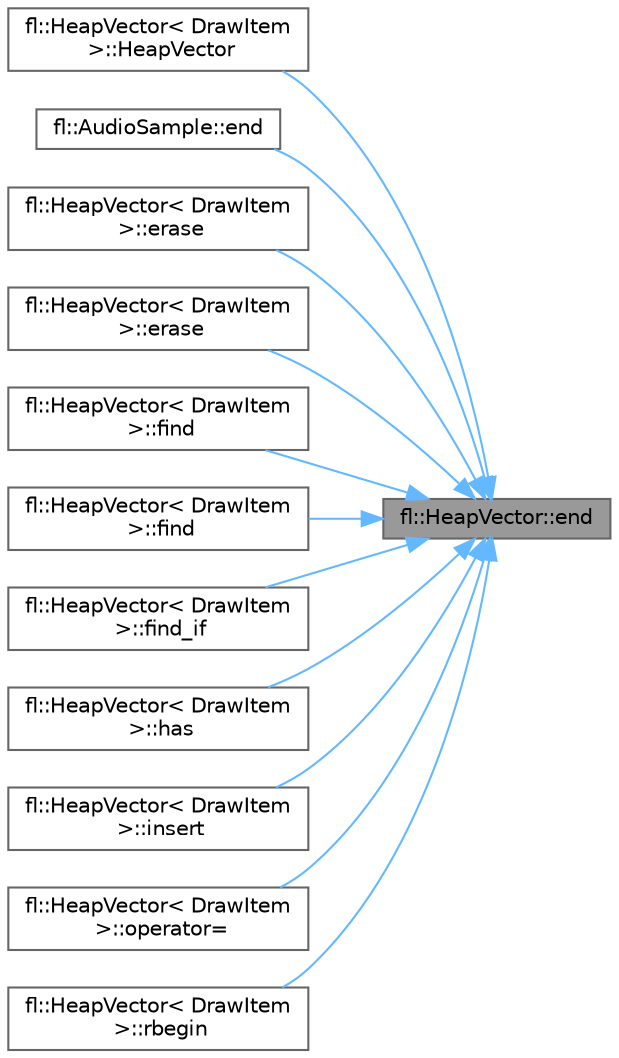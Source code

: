 digraph "fl::HeapVector::end"
{
 // INTERACTIVE_SVG=YES
 // LATEX_PDF_SIZE
  bgcolor="transparent";
  edge [fontname=Helvetica,fontsize=10,labelfontname=Helvetica,labelfontsize=10];
  node [fontname=Helvetica,fontsize=10,shape=box,height=0.2,width=0.4];
  rankdir="RL";
  Node1 [id="Node000001",label="fl::HeapVector::end",height=0.2,width=0.4,color="gray40", fillcolor="grey60", style="filled", fontcolor="black",tooltip=" "];
  Node1 -> Node2 [id="edge1_Node000001_Node000002",dir="back",color="steelblue1",style="solid",tooltip=" "];
  Node2 [id="Node000002",label="fl::HeapVector\< DrawItem\l \>::HeapVector",height=0.2,width=0.4,color="grey40", fillcolor="white", style="filled",URL="$db/ddd/classfl_1_1_heap_vector_ae33a7e2f64524b3a0baf4f3217489809.html#ae33a7e2f64524b3a0baf4f3217489809",tooltip=" "];
  Node1 -> Node3 [id="edge2_Node000001_Node000003",dir="back",color="steelblue1",style="solid",tooltip=" "];
  Node3 [id="Node000003",label="fl::AudioSample::end",height=0.2,width=0.4,color="grey40", fillcolor="white", style="filled",URL="$d0/de1/classfl_1_1_audio_sample_aecba596d2b89cbfad2a7786e6715445c.html#aecba596d2b89cbfad2a7786e6715445c",tooltip=" "];
  Node1 -> Node4 [id="edge3_Node000001_Node000004",dir="back",color="steelblue1",style="solid",tooltip=" "];
  Node4 [id="Node000004",label="fl::HeapVector\< DrawItem\l \>::erase",height=0.2,width=0.4,color="grey40", fillcolor="white", style="filled",URL="$db/ddd/classfl_1_1_heap_vector_ace4cdd0396565da7276497ba04ed3927.html#ace4cdd0396565da7276497ba04ed3927",tooltip=" "];
  Node1 -> Node5 [id="edge4_Node000001_Node000005",dir="back",color="steelblue1",style="solid",tooltip=" "];
  Node5 [id="Node000005",label="fl::HeapVector\< DrawItem\l \>::erase",height=0.2,width=0.4,color="grey40", fillcolor="white", style="filled",URL="$db/ddd/classfl_1_1_heap_vector_a753c94e461f6bdf491df524b176c438d.html#a753c94e461f6bdf491df524b176c438d",tooltip=" "];
  Node1 -> Node6 [id="edge5_Node000001_Node000006",dir="back",color="steelblue1",style="solid",tooltip=" "];
  Node6 [id="Node000006",label="fl::HeapVector\< DrawItem\l \>::find",height=0.2,width=0.4,color="grey40", fillcolor="white", style="filled",URL="$db/ddd/classfl_1_1_heap_vector_abdae713c35ce24944743c0a54070edfe.html#abdae713c35ce24944743c0a54070edfe",tooltip=" "];
  Node1 -> Node7 [id="edge6_Node000001_Node000007",dir="back",color="steelblue1",style="solid",tooltip=" "];
  Node7 [id="Node000007",label="fl::HeapVector\< DrawItem\l \>::find",height=0.2,width=0.4,color="grey40", fillcolor="white", style="filled",URL="$db/ddd/classfl_1_1_heap_vector_a1bd6740fe3d7fb5b8cb631cba105ed85.html#a1bd6740fe3d7fb5b8cb631cba105ed85",tooltip=" "];
  Node1 -> Node8 [id="edge7_Node000001_Node000008",dir="back",color="steelblue1",style="solid",tooltip=" "];
  Node8 [id="Node000008",label="fl::HeapVector\< DrawItem\l \>::find_if",height=0.2,width=0.4,color="grey40", fillcolor="white", style="filled",URL="$db/ddd/classfl_1_1_heap_vector_a859daf2d4968b7e8e448c7c47420dfa9.html#a859daf2d4968b7e8e448c7c47420dfa9",tooltip=" "];
  Node1 -> Node9 [id="edge8_Node000001_Node000009",dir="back",color="steelblue1",style="solid",tooltip=" "];
  Node9 [id="Node000009",label="fl::HeapVector\< DrawItem\l \>::has",height=0.2,width=0.4,color="grey40", fillcolor="white", style="filled",URL="$db/ddd/classfl_1_1_heap_vector_ae2d30cd7a627cd4c780e140eb2cabf0f.html#ae2d30cd7a627cd4c780e140eb2cabf0f",tooltip=" "];
  Node1 -> Node10 [id="edge9_Node000001_Node000010",dir="back",color="steelblue1",style="solid",tooltip=" "];
  Node10 [id="Node000010",label="fl::HeapVector\< DrawItem\l \>::insert",height=0.2,width=0.4,color="grey40", fillcolor="white", style="filled",URL="$db/ddd/classfl_1_1_heap_vector_a4a2c31638b5aa6bc3dac996285547e06.html#a4a2c31638b5aa6bc3dac996285547e06",tooltip=" "];
  Node1 -> Node11 [id="edge10_Node000001_Node000011",dir="back",color="steelblue1",style="solid",tooltip=" "];
  Node11 [id="Node000011",label="fl::HeapVector\< DrawItem\l \>::operator=",height=0.2,width=0.4,color="grey40", fillcolor="white", style="filled",URL="$db/ddd/classfl_1_1_heap_vector_a729f1c0fa07ccd04379a1c17fde5aee0.html#a729f1c0fa07ccd04379a1c17fde5aee0",tooltip=" "];
  Node1 -> Node12 [id="edge11_Node000001_Node000012",dir="back",color="steelblue1",style="solid",tooltip=" "];
  Node12 [id="Node000012",label="fl::HeapVector\< DrawItem\l \>::rbegin",height=0.2,width=0.4,color="grey40", fillcolor="white", style="filled",URL="$db/ddd/classfl_1_1_heap_vector_ad330121b12dd7c32e3a6f9b04951ff4a.html#ad330121b12dd7c32e3a6f9b04951ff4a",tooltip=" "];
}
